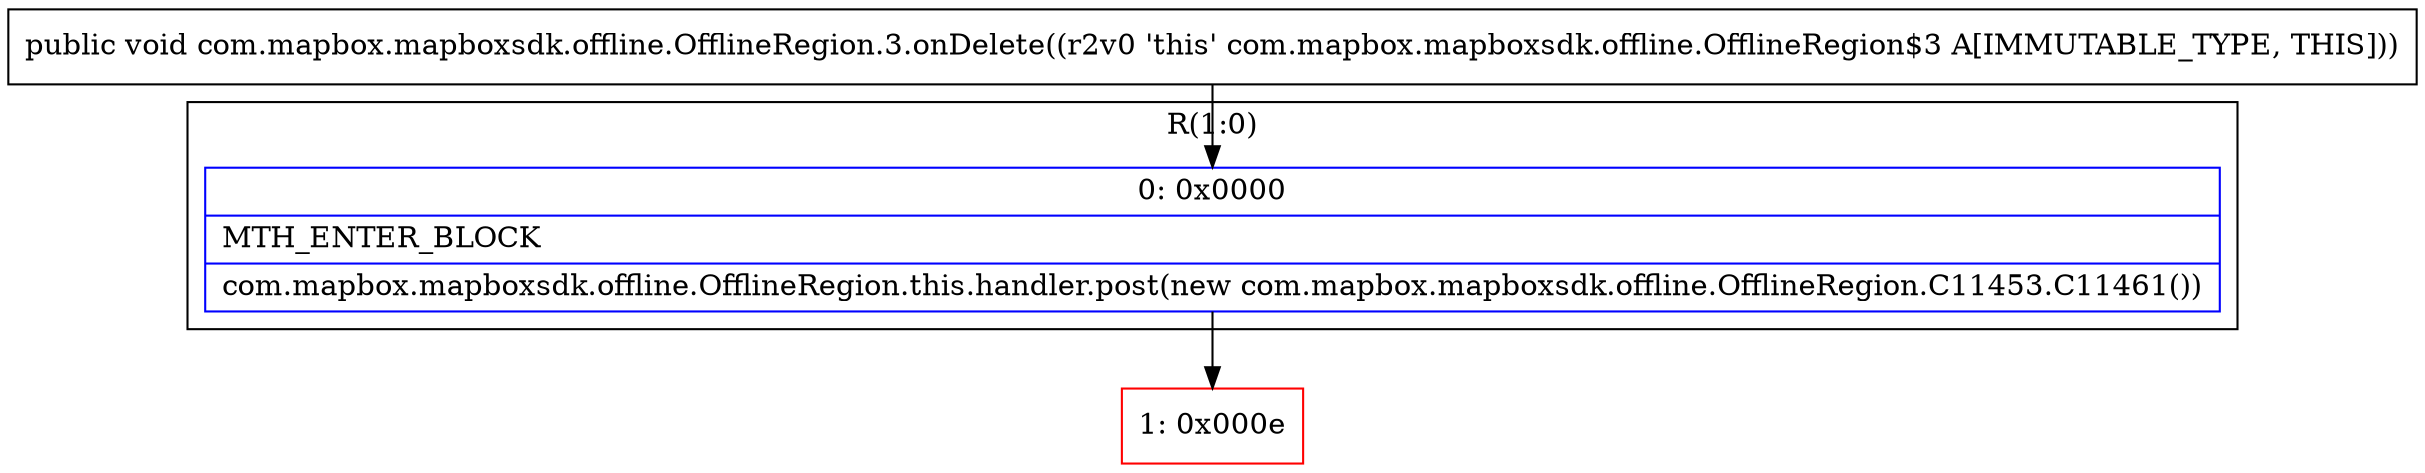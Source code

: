 digraph "CFG forcom.mapbox.mapboxsdk.offline.OfflineRegion.3.onDelete()V" {
subgraph cluster_Region_1500357416 {
label = "R(1:0)";
node [shape=record,color=blue];
Node_0 [shape=record,label="{0\:\ 0x0000|MTH_ENTER_BLOCK\l|com.mapbox.mapboxsdk.offline.OfflineRegion.this.handler.post(new com.mapbox.mapboxsdk.offline.OfflineRegion.C11453.C11461())\l}"];
}
Node_1 [shape=record,color=red,label="{1\:\ 0x000e}"];
MethodNode[shape=record,label="{public void com.mapbox.mapboxsdk.offline.OfflineRegion.3.onDelete((r2v0 'this' com.mapbox.mapboxsdk.offline.OfflineRegion$3 A[IMMUTABLE_TYPE, THIS])) }"];
MethodNode -> Node_0;
Node_0 -> Node_1;
}

